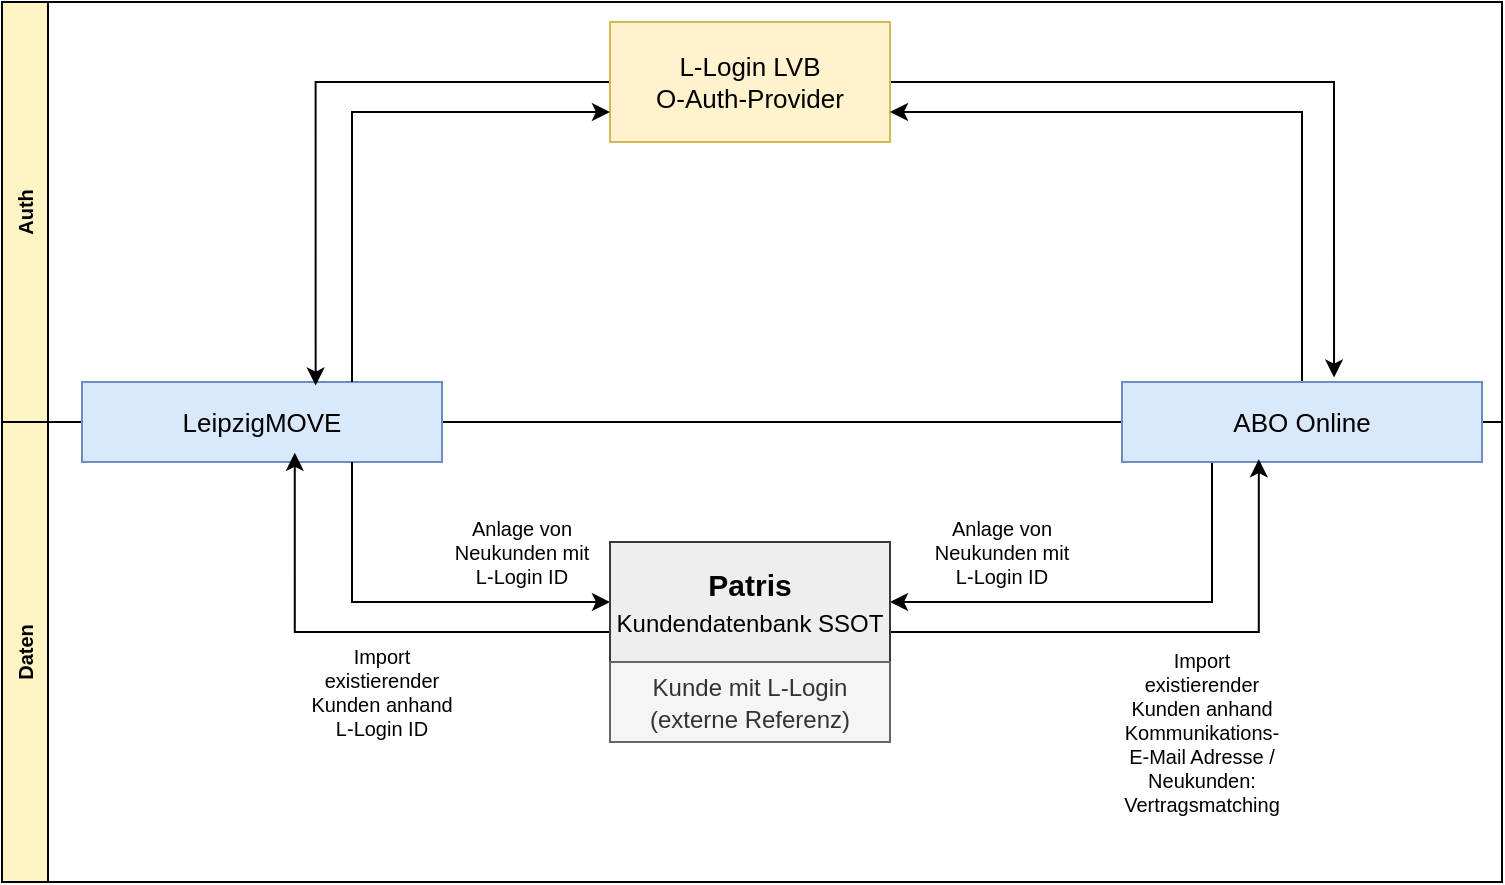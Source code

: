 <mxfile version="15.9.1" type="github">
  <diagram id="EeyirNso1dYLTO-C0qxC" name="Page-1">
    <mxGraphModel dx="2307" dy="1216" grid="1" gridSize="10" guides="1" tooltips="1" connect="1" arrows="1" fold="1" page="1" pageScale="1" pageWidth="827" pageHeight="1169" math="0" shadow="0">
      <root>
        <mxCell id="0" />
        <mxCell id="1" parent="0" />
        <mxCell id="Y7aPhmPHgT-9Uyq_Rb3S-37" value="Auth" style="swimlane;horizontal=0;labelBorderColor=none;fontSize=10;fillColor=#FFF4C3;" vertex="1" parent="1">
          <mxGeometry x="40" y="20" width="750" height="210" as="geometry" />
        </mxCell>
        <mxCell id="Y7aPhmPHgT-9Uyq_Rb3S-36" value="Daten" style="swimlane;horizontal=0;labelBorderColor=none;fontSize=10;fillColor=#FFF4C3;" vertex="1" parent="1">
          <mxGeometry x="40" y="230" width="750" height="230" as="geometry" />
        </mxCell>
        <mxCell id="Y7aPhmPHgT-9Uyq_Rb3S-2" value="LeipzigMOVE" style="rounded=0;whiteSpace=wrap;html=1;fillColor=#dae8fc;strokeColor=#6c8ebf;fontSize=13;" vertex="1" parent="Y7aPhmPHgT-9Uyq_Rb3S-36">
          <mxGeometry x="40" y="-20" width="180" height="40" as="geometry" />
        </mxCell>
        <mxCell id="Y7aPhmPHgT-9Uyq_Rb3S-28" style="edgeStyle=orthogonalEdgeStyle;rounded=0;orthogonalLoop=1;jettySize=auto;html=1;exitX=1;exitY=0.5;exitDx=0;exitDy=0;entryX=0.589;entryY=-0.055;entryDx=0;entryDy=0;entryPerimeter=0;fontSize=10;" edge="1" parent="1" source="Y7aPhmPHgT-9Uyq_Rb3S-1" target="Y7aPhmPHgT-9Uyq_Rb3S-3">
          <mxGeometry relative="1" as="geometry" />
        </mxCell>
        <mxCell id="Y7aPhmPHgT-9Uyq_Rb3S-32" style="edgeStyle=orthogonalEdgeStyle;rounded=0;orthogonalLoop=1;jettySize=auto;html=1;exitX=0;exitY=0.5;exitDx=0;exitDy=0;entryX=0.649;entryY=0.045;entryDx=0;entryDy=0;fontSize=10;entryPerimeter=0;" edge="1" parent="1" source="Y7aPhmPHgT-9Uyq_Rb3S-1" target="Y7aPhmPHgT-9Uyq_Rb3S-2">
          <mxGeometry relative="1" as="geometry">
            <mxPoint x="117.04" y="220.15" as="targetPoint" />
          </mxGeometry>
        </mxCell>
        <mxCell id="Y7aPhmPHgT-9Uyq_Rb3S-1" value="L-Login LVB&lt;br&gt;O-Auth-Provider" style="rounded=0;whiteSpace=wrap;html=1;fillColor=#fff2cc;strokeColor=#d6b656;fontSize=13;" vertex="1" parent="1">
          <mxGeometry x="344" y="30" width="140" height="60" as="geometry" />
        </mxCell>
        <mxCell id="Y7aPhmPHgT-9Uyq_Rb3S-27" style="edgeStyle=orthogonalEdgeStyle;rounded=0;orthogonalLoop=1;jettySize=auto;html=1;exitX=0.75;exitY=0;exitDx=0;exitDy=0;entryX=0;entryY=0.75;entryDx=0;entryDy=0;fontSize=10;" edge="1" parent="1" source="Y7aPhmPHgT-9Uyq_Rb3S-2" target="Y7aPhmPHgT-9Uyq_Rb3S-1">
          <mxGeometry relative="1" as="geometry" />
        </mxCell>
        <mxCell id="Y7aPhmPHgT-9Uyq_Rb3S-22" style="edgeStyle=orthogonalEdgeStyle;rounded=0;orthogonalLoop=1;jettySize=auto;html=1;exitX=0.25;exitY=1;exitDx=0;exitDy=0;entryX=1;entryY=0.5;entryDx=0;entryDy=0;fontSize=10;" edge="1" parent="1" source="Y7aPhmPHgT-9Uyq_Rb3S-3" target="Y7aPhmPHgT-9Uyq_Rb3S-7">
          <mxGeometry relative="1" as="geometry" />
        </mxCell>
        <mxCell id="Y7aPhmPHgT-9Uyq_Rb3S-29" style="edgeStyle=orthogonalEdgeStyle;rounded=0;orthogonalLoop=1;jettySize=auto;html=1;exitX=0.5;exitY=0;exitDx=0;exitDy=0;entryX=1;entryY=0.75;entryDx=0;entryDy=0;fontSize=10;" edge="1" parent="1" source="Y7aPhmPHgT-9Uyq_Rb3S-3" target="Y7aPhmPHgT-9Uyq_Rb3S-1">
          <mxGeometry relative="1" as="geometry" />
        </mxCell>
        <mxCell id="Y7aPhmPHgT-9Uyq_Rb3S-3" value="ABO Online" style="rounded=0;whiteSpace=wrap;html=1;fillColor=#dae8fc;strokeColor=#6c8ebf;fontSize=13;" vertex="1" parent="1">
          <mxGeometry x="600" y="210" width="180" height="40" as="geometry" />
        </mxCell>
        <mxCell id="Y7aPhmPHgT-9Uyq_Rb3S-8" style="edgeStyle=orthogonalEdgeStyle;rounded=0;orthogonalLoop=1;jettySize=auto;html=1;exitX=0.75;exitY=1;exitDx=0;exitDy=0;entryX=0;entryY=0.5;entryDx=0;entryDy=0;fontSize=13;strokeColor=none;" edge="1" parent="1" target="Y7aPhmPHgT-9Uyq_Rb3S-7">
          <mxGeometry relative="1" as="geometry">
            <mxPoint x="205" y="280" as="sourcePoint" />
          </mxGeometry>
        </mxCell>
        <mxCell id="Y7aPhmPHgT-9Uyq_Rb3S-9" style="edgeStyle=orthogonalEdgeStyle;rounded=0;orthogonalLoop=1;jettySize=auto;html=1;exitX=0.75;exitY=1;exitDx=0;exitDy=0;entryX=0;entryY=0.5;entryDx=0;entryDy=0;fontSize=13;" edge="1" parent="1" source="Y7aPhmPHgT-9Uyq_Rb3S-2" target="Y7aPhmPHgT-9Uyq_Rb3S-7">
          <mxGeometry relative="1" as="geometry">
            <mxPoint x="205" y="280" as="sourcePoint" />
          </mxGeometry>
        </mxCell>
        <mxCell id="Y7aPhmPHgT-9Uyq_Rb3S-10" style="edgeStyle=orthogonalEdgeStyle;rounded=0;orthogonalLoop=1;jettySize=auto;html=1;exitX=0;exitY=0.75;exitDx=0;exitDy=0;entryX=0.591;entryY=0.885;entryDx=0;entryDy=0;entryPerimeter=0;fontSize=13;" edge="1" parent="1" source="Y7aPhmPHgT-9Uyq_Rb3S-7" target="Y7aPhmPHgT-9Uyq_Rb3S-2">
          <mxGeometry relative="1" as="geometry">
            <mxPoint x="178.36" y="280.99" as="targetPoint" />
          </mxGeometry>
        </mxCell>
        <mxCell id="Y7aPhmPHgT-9Uyq_Rb3S-23" style="edgeStyle=orthogonalEdgeStyle;rounded=0;orthogonalLoop=1;jettySize=auto;html=1;exitX=1;exitY=0.75;exitDx=0;exitDy=0;entryX=0.38;entryY=0.965;entryDx=0;entryDy=0;entryPerimeter=0;fontSize=10;" edge="1" parent="1" source="Y7aPhmPHgT-9Uyq_Rb3S-7" target="Y7aPhmPHgT-9Uyq_Rb3S-3">
          <mxGeometry relative="1" as="geometry" />
        </mxCell>
        <mxCell id="Y7aPhmPHgT-9Uyq_Rb3S-7" value="&lt;font style=&quot;font-size: 12px&quot;&gt;&lt;span style=&quot;font-size: 15px&quot;&gt;&lt;b&gt;Patris&lt;br&gt;&lt;/b&gt;&lt;/span&gt;&lt;/font&gt;&lt;span style=&quot;font-size: 12px&quot;&gt;Kundendatenbank SSOT&lt;br&gt;&lt;/span&gt;" style="rounded=0;whiteSpace=wrap;html=1;fontSize=15;fillColor=#eeeeee;strokeColor=#36393d;" vertex="1" parent="1">
          <mxGeometry x="344" y="290" width="140" height="60" as="geometry" />
        </mxCell>
        <mxCell id="Y7aPhmPHgT-9Uyq_Rb3S-13" value="Import existierender Kunden anhand L-Login ID" style="text;html=1;strokeColor=none;fillColor=none;align=center;verticalAlign=middle;whiteSpace=wrap;rounded=0;fontSize=10;" vertex="1" parent="1">
          <mxGeometry x="190" y="320" width="80" height="90" as="geometry" />
        </mxCell>
        <mxCell id="Y7aPhmPHgT-9Uyq_Rb3S-16" value="&lt;span style=&quot;font-size: 12px&quot;&gt;Kunde mit L-Login (externe Referenz)&lt;/span&gt;" style="rounded=0;whiteSpace=wrap;html=1;fontSize=13;fillColor=#f5f5f5;strokeColor=#666666;fontColor=#333333;" vertex="1" parent="1">
          <mxGeometry x="344" y="350" width="140" height="40" as="geometry" />
        </mxCell>
        <mxCell id="Y7aPhmPHgT-9Uyq_Rb3S-21" value="Import existierender Kunden anhand Kommunikations-E-Mail Adresse / Neukunden: Vertragsmatching" style="text;html=1;strokeColor=none;fillColor=none;align=center;verticalAlign=middle;whiteSpace=wrap;rounded=0;fontSize=10;" vertex="1" parent="1">
          <mxGeometry x="600" y="340" width="80" height="90" as="geometry" />
        </mxCell>
        <mxCell id="Y7aPhmPHgT-9Uyq_Rb3S-24" value="Anlage von Neukunden mit L-Login ID" style="text;html=1;strokeColor=none;fillColor=none;align=center;verticalAlign=middle;whiteSpace=wrap;rounded=0;fontSize=10;" vertex="1" parent="1">
          <mxGeometry x="260" y="250" width="80" height="90" as="geometry" />
        </mxCell>
        <mxCell id="Y7aPhmPHgT-9Uyq_Rb3S-25" value="Anlage von Neukunden mit L-Login ID" style="text;html=1;strokeColor=none;fillColor=none;align=center;verticalAlign=middle;whiteSpace=wrap;rounded=0;fontSize=10;" vertex="1" parent="1">
          <mxGeometry x="500" y="250" width="80" height="90" as="geometry" />
        </mxCell>
      </root>
    </mxGraphModel>
  </diagram>
</mxfile>
